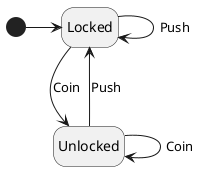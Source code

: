 @startuml
hide empty description
[*] -r-> Locked
Locked --> Unlocked : Coin
Locked --> Locked : Push
Unlocked --> Unlocked : Coin
Unlocked --> Locked : Push
@enduml